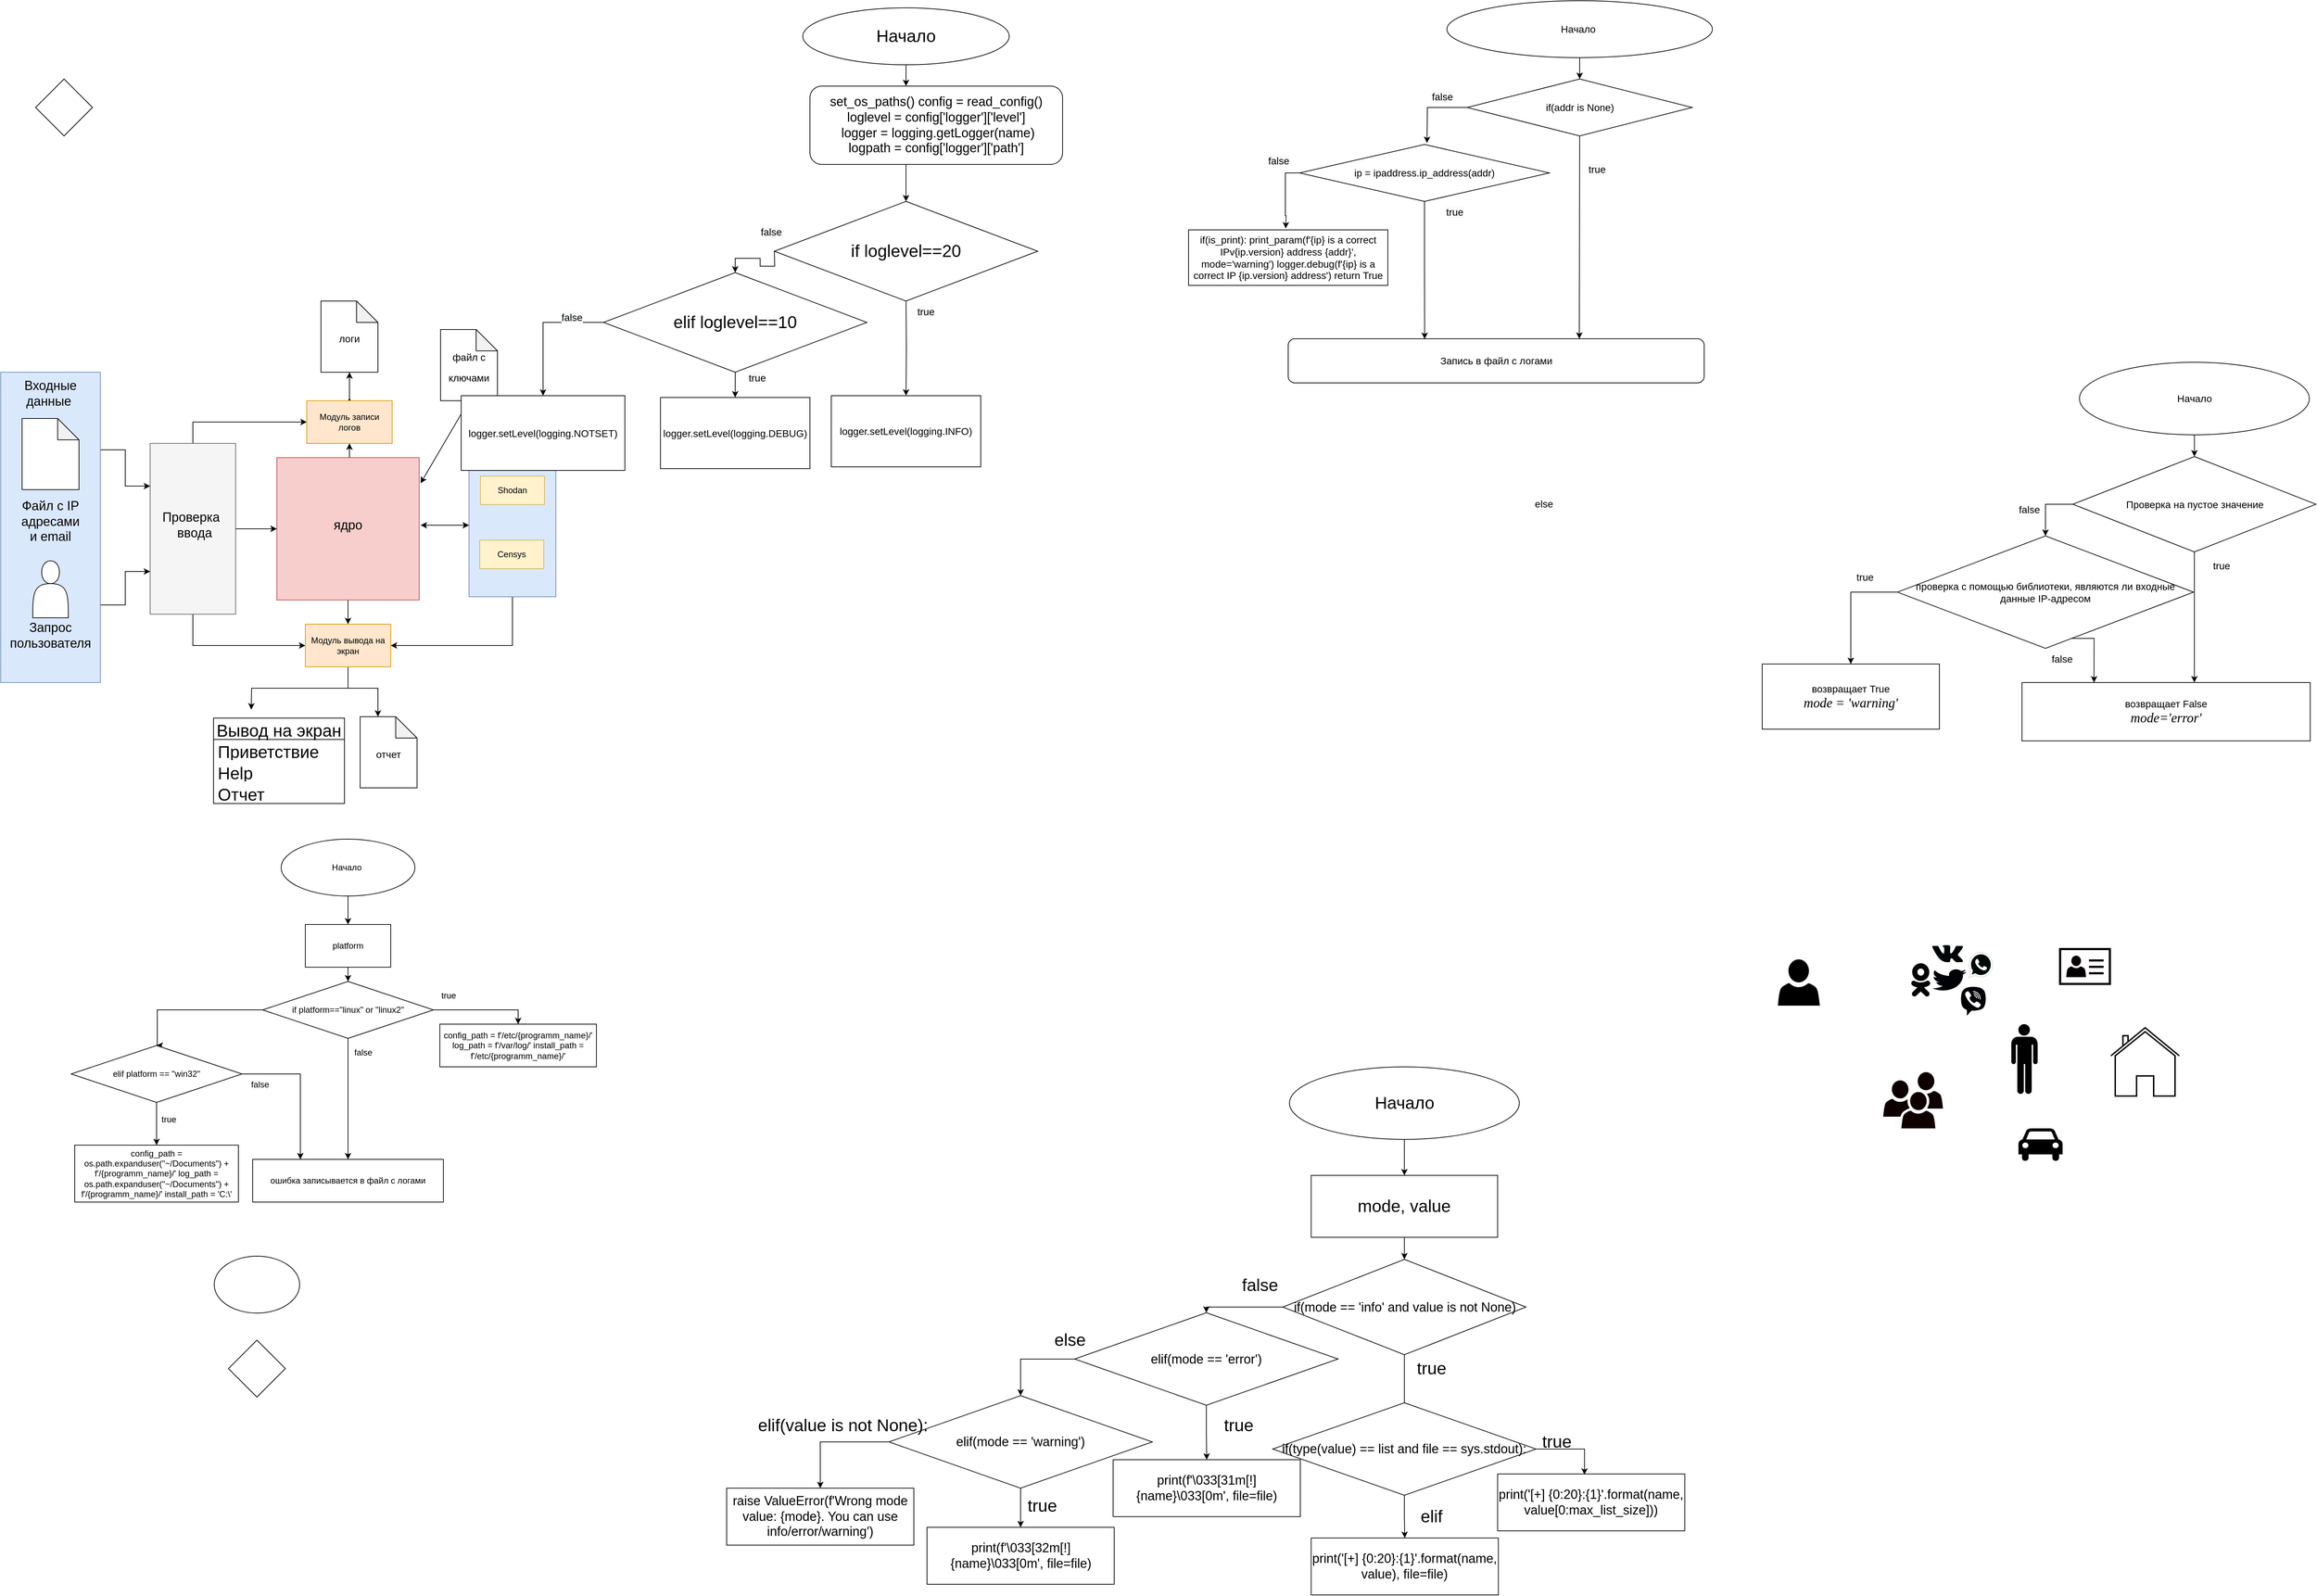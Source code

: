 <mxfile version="20.8.5" type="github">
  <diagram id="up5iI3iQv7PyqTdMi2UR" name="Страница 1">
    <mxGraphModel dx="880" dy="444" grid="0" gridSize="10" guides="1" tooltips="1" connect="1" arrows="1" fold="1" page="1" pageScale="1" pageWidth="827" pageHeight="1169" math="0" shadow="0">
      <root>
        <mxCell id="0" />
        <mxCell id="1" parent="0" />
        <mxCell id="BEpcIF9MMtaA37C94ts3-64" style="edgeStyle=orthogonalEdgeStyle;rounded=0;orthogonalLoop=1;jettySize=auto;html=1;exitX=0.5;exitY=1;exitDx=0;exitDy=0;entryX=1;entryY=0.5;entryDx=0;entryDy=0;" parent="1" source="BEpcIF9MMtaA37C94ts3-62" target="2HNQQZp9qXN_uULMF0lr-79" edge="1">
          <mxGeometry relative="1" as="geometry" />
        </mxCell>
        <mxCell id="BEpcIF9MMtaA37C94ts3-62" value="" style="rounded=0;whiteSpace=wrap;html=1;fillColor=#dae8fc;strokeColor=#6c8ebf;" parent="1" vertex="1">
          <mxGeometry x="679" y="666.5" width="122" height="201" as="geometry" />
        </mxCell>
        <mxCell id="2HNQQZp9qXN_uULMF0lr-115" style="edgeStyle=orthogonalEdgeStyle;rounded=0;orthogonalLoop=1;jettySize=auto;html=1;exitX=1;exitY=0.75;exitDx=0;exitDy=0;entryX=0;entryY=0.75;entryDx=0;entryDy=0;fontSize=24;" parent="1" source="2HNQQZp9qXN_uULMF0lr-110" target="2HNQQZp9qXN_uULMF0lr-51" edge="1">
          <mxGeometry relative="1" as="geometry" />
        </mxCell>
        <mxCell id="2HNQQZp9qXN_uULMF0lr-125" style="edgeStyle=orthogonalEdgeStyle;rounded=0;orthogonalLoop=1;jettySize=auto;html=1;exitX=1;exitY=0.25;exitDx=0;exitDy=0;fontSize=14;entryX=0;entryY=0.25;entryDx=0;entryDy=0;" parent="1" source="2HNQQZp9qXN_uULMF0lr-110" target="2HNQQZp9qXN_uULMF0lr-51" edge="1">
          <mxGeometry relative="1" as="geometry">
            <mxPoint x="221.077" y="966" as="targetPoint" />
          </mxGeometry>
        </mxCell>
        <mxCell id="2HNQQZp9qXN_uULMF0lr-110" value="" style="rounded=0;whiteSpace=wrap;html=1;fontSize=24;fillColor=#dae8fc;strokeColor=#6c8ebf;" parent="1" vertex="1">
          <mxGeometry x="21" y="552" width="140" height="436" as="geometry" />
        </mxCell>
        <mxCell id="2HNQQZp9qXN_uULMF0lr-89" style="edgeStyle=orthogonalEdgeStyle;rounded=0;orthogonalLoop=1;jettySize=auto;html=1;fontSize=24;" parent="1" source="2HNQQZp9qXN_uULMF0lr-35" target="2HNQQZp9qXN_uULMF0lr-79" edge="1">
          <mxGeometry relative="1" as="geometry" />
        </mxCell>
        <mxCell id="BEpcIF9MMtaA37C94ts3-54" style="edgeStyle=orthogonalEdgeStyle;rounded=0;orthogonalLoop=1;jettySize=auto;html=1;exitX=0.5;exitY=0;exitDx=0;exitDy=0;entryX=0.5;entryY=1;entryDx=0;entryDy=0;" parent="1" source="2HNQQZp9qXN_uULMF0lr-35" target="BEpcIF9MMtaA37C94ts3-52" edge="1">
          <mxGeometry relative="1" as="geometry" />
        </mxCell>
        <mxCell id="2HNQQZp9qXN_uULMF0lr-35" value="" style="whiteSpace=wrap;html=1;aspect=fixed;fillColor=#f8cecc;strokeColor=#b85450;" parent="1" vertex="1">
          <mxGeometry x="409" y="672" width="200" height="200" as="geometry" />
        </mxCell>
        <mxCell id="2HNQQZp9qXN_uULMF0lr-36" value="" style="shape=note;whiteSpace=wrap;html=1;backgroundOutline=1;darkOpacity=0.05;" parent="1" vertex="1">
          <mxGeometry x="51" y="617" width="80" height="100" as="geometry" />
        </mxCell>
        <mxCell id="2HNQQZp9qXN_uULMF0lr-39" value="Shodan" style="rounded=0;whiteSpace=wrap;html=1;fillColor=#fff2cc;strokeColor=#d6b656;" parent="1" vertex="1">
          <mxGeometry x="695" y="698" width="90" height="40" as="geometry" />
        </mxCell>
        <mxCell id="2HNQQZp9qXN_uULMF0lr-40" value="Censys" style="rounded=0;whiteSpace=wrap;html=1;fillColor=#fff2cc;strokeColor=#d6b656;" parent="1" vertex="1">
          <mxGeometry x="694" y="788" width="90" height="40" as="geometry" />
        </mxCell>
        <mxCell id="2HNQQZp9qXN_uULMF0lr-46" value="" style="shape=actor;whiteSpace=wrap;html=1;" parent="1" vertex="1">
          <mxGeometry x="66" y="817" width="50" height="80" as="geometry" />
        </mxCell>
        <mxCell id="2HNQQZp9qXN_uULMF0lr-50" value="&lt;font style=&quot;font-size: 18px;&quot;&gt;Входные данные&amp;nbsp;&lt;/font&gt;" style="text;html=1;strokeColor=none;fillColor=none;align=center;verticalAlign=middle;whiteSpace=wrap;rounded=0;" parent="1" vertex="1">
          <mxGeometry x="61" y="567" width="60" height="30" as="geometry" />
        </mxCell>
        <mxCell id="2HNQQZp9qXN_uULMF0lr-91" style="edgeStyle=orthogonalEdgeStyle;rounded=0;orthogonalLoop=1;jettySize=auto;html=1;entryX=0;entryY=0.5;entryDx=0;entryDy=0;fontSize=24;" parent="1" source="2HNQQZp9qXN_uULMF0lr-51" target="2HNQQZp9qXN_uULMF0lr-79" edge="1">
          <mxGeometry relative="1" as="geometry">
            <Array as="points">
              <mxPoint x="291" y="936" />
            </Array>
          </mxGeometry>
        </mxCell>
        <mxCell id="2HNQQZp9qXN_uULMF0lr-116" style="edgeStyle=orthogonalEdgeStyle;rounded=0;orthogonalLoop=1;jettySize=auto;html=1;exitX=1;exitY=0.5;exitDx=0;exitDy=0;entryX=0;entryY=0.5;entryDx=0;entryDy=0;fontSize=24;" parent="1" source="2HNQQZp9qXN_uULMF0lr-51" target="2HNQQZp9qXN_uULMF0lr-35" edge="1">
          <mxGeometry relative="1" as="geometry" />
        </mxCell>
        <mxCell id="BEpcIF9MMtaA37C94ts3-53" style="edgeStyle=orthogonalEdgeStyle;rounded=0;orthogonalLoop=1;jettySize=auto;html=1;entryX=0;entryY=0.5;entryDx=0;entryDy=0;" parent="1" source="2HNQQZp9qXN_uULMF0lr-51" target="BEpcIF9MMtaA37C94ts3-52" edge="1">
          <mxGeometry relative="1" as="geometry">
            <Array as="points">
              <mxPoint x="291" y="622" />
            </Array>
          </mxGeometry>
        </mxCell>
        <mxCell id="2HNQQZp9qXN_uULMF0lr-51" value="" style="rounded=0;whiteSpace=wrap;html=1;fontSize=18;fillColor=#f5f5f5;fontColor=#333333;strokeColor=#666666;" parent="1" vertex="1">
          <mxGeometry x="231" y="652" width="120" height="240" as="geometry" />
        </mxCell>
        <mxCell id="2HNQQZp9qXN_uULMF0lr-52" value="Проверка&amp;nbsp; &amp;nbsp;ввода" style="text;html=1;strokeColor=none;fillColor=none;align=center;verticalAlign=middle;whiteSpace=wrap;rounded=0;fontSize=18;" parent="1" vertex="1">
          <mxGeometry x="261" y="752" width="60" height="30" as="geometry" />
        </mxCell>
        <mxCell id="2HNQQZp9qXN_uULMF0lr-53" value="Запрос пользователя&lt;br&gt;" style="text;html=1;strokeColor=none;fillColor=none;align=center;verticalAlign=middle;whiteSpace=wrap;rounded=0;fontSize=18;" parent="1" vertex="1">
          <mxGeometry x="61" y="907" width="60" height="30" as="geometry" />
        </mxCell>
        <mxCell id="2HNQQZp9qXN_uULMF0lr-54" value="Файл с IP адресами и email" style="text;html=1;strokeColor=none;fillColor=none;align=center;verticalAlign=middle;whiteSpace=wrap;rounded=0;fontSize=18;" parent="1" vertex="1">
          <mxGeometry x="61" y="747" width="60" height="30" as="geometry" />
        </mxCell>
        <mxCell id="2HNQQZp9qXN_uULMF0lr-56" value="ядро" style="text;html=1;strokeColor=none;fillColor=none;align=center;verticalAlign=middle;whiteSpace=wrap;rounded=0;fontSize=18;" parent="1" vertex="1">
          <mxGeometry x="479" y="752" width="60" height="30" as="geometry" />
        </mxCell>
        <mxCell id="2HNQQZp9qXN_uULMF0lr-105" style="edgeStyle=orthogonalEdgeStyle;rounded=0;orthogonalLoop=1;jettySize=auto;html=1;exitX=0.5;exitY=1;exitDx=0;exitDy=0;entryX=0.5;entryY=0;entryDx=0;entryDy=0;fontSize=24;" parent="1" source="2HNQQZp9qXN_uULMF0lr-79" edge="1">
          <mxGeometry relative="1" as="geometry">
            <mxPoint x="373" y="1026.0" as="targetPoint" />
          </mxGeometry>
        </mxCell>
        <mxCell id="DM3x3-8vK9B7Ih-X84AP-9" style="edgeStyle=orthogonalEdgeStyle;rounded=0;orthogonalLoop=1;jettySize=auto;html=1;entryX=0;entryY=0;entryDx=25;entryDy=0;entryPerimeter=0;" parent="1" source="2HNQQZp9qXN_uULMF0lr-79" target="DM3x3-8vK9B7Ih-X84AP-6" edge="1">
          <mxGeometry relative="1" as="geometry">
            <Array as="points">
              <mxPoint x="509" y="996" />
              <mxPoint x="551" y="996" />
              <mxPoint x="551" y="1036" />
            </Array>
          </mxGeometry>
        </mxCell>
        <mxCell id="2HNQQZp9qXN_uULMF0lr-79" value="Модуль вывода на экран" style="rounded=0;whiteSpace=wrap;html=1;fontSize=12;fillColor=#ffe6cc;strokeColor=#d79b00;" parent="1" vertex="1">
          <mxGeometry x="449" y="906" width="120" height="60" as="geometry" />
        </mxCell>
        <mxCell id="2HNQQZp9qXN_uULMF0lr-101" value="Вывод на экран" style="swimlane;fontStyle=0;childLayout=stackLayout;horizontal=1;startSize=30;horizontalStack=0;resizeParent=1;resizeParentMax=0;resizeLast=0;collapsible=1;marginBottom=0;fontSize=24;" parent="1" vertex="1">
          <mxGeometry x="320" y="1038" width="184" height="120" as="geometry" />
        </mxCell>
        <mxCell id="2HNQQZp9qXN_uULMF0lr-102" value="Приветствие" style="text;strokeColor=none;fillColor=none;align=left;verticalAlign=middle;spacingLeft=4;spacingRight=4;overflow=hidden;points=[[0,0.5],[1,0.5]];portConstraint=eastwest;rotatable=0;fontSize=24;" parent="2HNQQZp9qXN_uULMF0lr-101" vertex="1">
          <mxGeometry y="30" width="184" height="30" as="geometry" />
        </mxCell>
        <mxCell id="2HNQQZp9qXN_uULMF0lr-103" value="Help" style="text;strokeColor=none;fillColor=none;align=left;verticalAlign=middle;spacingLeft=4;spacingRight=4;overflow=hidden;points=[[0,0.5],[1,0.5]];portConstraint=eastwest;rotatable=0;fontSize=24;" parent="2HNQQZp9qXN_uULMF0lr-101" vertex="1">
          <mxGeometry y="60" width="184" height="30" as="geometry" />
        </mxCell>
        <mxCell id="2HNQQZp9qXN_uULMF0lr-104" value="Отчет" style="text;strokeColor=none;fillColor=none;align=left;verticalAlign=middle;spacingLeft=4;spacingRight=4;overflow=hidden;points=[[0,0.5],[1,0.5]];portConstraint=eastwest;rotatable=0;fontSize=24;" parent="2HNQQZp9qXN_uULMF0lr-101" vertex="1">
          <mxGeometry y="90" width="184" height="30" as="geometry" />
        </mxCell>
        <mxCell id="2HNQQZp9qXN_uULMF0lr-111" value="&lt;font style=&quot;font-size: 14px;&quot;&gt;файл с ключами&lt;/font&gt;" style="shape=note;whiteSpace=wrap;html=1;backgroundOutline=1;darkOpacity=0.05;fontSize=24;" parent="1" vertex="1">
          <mxGeometry x="639" y="492" width="80" height="100" as="geometry" />
        </mxCell>
        <mxCell id="2HNQQZp9qXN_uULMF0lr-123" value="" style="endArrow=classic;startArrow=classic;html=1;rounded=0;entryX=0.5;entryY=1;entryDx=0;entryDy=0;entryPerimeter=0;" parent="1" target="2HNQQZp9qXN_uULMF0lr-111" edge="1">
          <mxGeometry width="50" height="50" relative="1" as="geometry">
            <mxPoint x="611" y="708" as="sourcePoint" />
            <mxPoint x="901.0" y="722" as="targetPoint" />
            <Array as="points" />
          </mxGeometry>
        </mxCell>
        <mxCell id="DM3x3-8vK9B7Ih-X84AP-6" value="&lt;font style=&quot;font-size: 14px;&quot;&gt;отчет&lt;/font&gt;" style="shape=note;whiteSpace=wrap;html=1;backgroundOutline=1;darkOpacity=0.05;fontSize=24;" parent="1" vertex="1">
          <mxGeometry x="526" y="1036" width="80" height="100" as="geometry" />
        </mxCell>
        <mxCell id="BEpcIF9MMtaA37C94ts3-4" style="edgeStyle=orthogonalEdgeStyle;rounded=0;orthogonalLoop=1;jettySize=auto;html=1;entryX=0.5;entryY=0;entryDx=0;entryDy=0;" parent="1" source="BEpcIF9MMtaA37C94ts3-1" target="BEpcIF9MMtaA37C94ts3-2" edge="1">
          <mxGeometry relative="1" as="geometry" />
        </mxCell>
        <mxCell id="BEpcIF9MMtaA37C94ts3-1" value="Начало&amp;nbsp;" style="ellipse;whiteSpace=wrap;html=1;" parent="1" vertex="1">
          <mxGeometry x="415" y="1208" width="188" height="80" as="geometry" />
        </mxCell>
        <mxCell id="BEpcIF9MMtaA37C94ts3-5" style="edgeStyle=orthogonalEdgeStyle;rounded=0;orthogonalLoop=1;jettySize=auto;html=1;" parent="1" source="BEpcIF9MMtaA37C94ts3-2" target="BEpcIF9MMtaA37C94ts3-3" edge="1">
          <mxGeometry relative="1" as="geometry" />
        </mxCell>
        <mxCell id="BEpcIF9MMtaA37C94ts3-2" value="platform" style="rounded=0;whiteSpace=wrap;html=1;" parent="1" vertex="1">
          <mxGeometry x="449" y="1328" width="120" height="60" as="geometry" />
        </mxCell>
        <mxCell id="BEpcIF9MMtaA37C94ts3-8" style="edgeStyle=orthogonalEdgeStyle;rounded=0;orthogonalLoop=1;jettySize=auto;html=1;entryX=0.5;entryY=0;entryDx=0;entryDy=0;" parent="1" source="BEpcIF9MMtaA37C94ts3-3" edge="1">
          <mxGeometry relative="1" as="geometry">
            <mxPoint x="240.0" y="1498" as="targetPoint" />
            <Array as="points">
              <mxPoint x="241" y="1448" />
            </Array>
          </mxGeometry>
        </mxCell>
        <mxCell id="BEpcIF9MMtaA37C94ts3-13" style="edgeStyle=orthogonalEdgeStyle;rounded=0;orthogonalLoop=1;jettySize=auto;html=1;entryX=0.5;entryY=0;entryDx=0;entryDy=0;" parent="1" source="BEpcIF9MMtaA37C94ts3-3" target="BEpcIF9MMtaA37C94ts3-10" edge="1">
          <mxGeometry relative="1" as="geometry" />
        </mxCell>
        <mxCell id="BEpcIF9MMtaA37C94ts3-33" style="edgeStyle=orthogonalEdgeStyle;rounded=0;orthogonalLoop=1;jettySize=auto;html=1;entryX=0.5;entryY=0;entryDx=0;entryDy=0;" parent="1" source="BEpcIF9MMtaA37C94ts3-3" target="BEpcIF9MMtaA37C94ts3-18" edge="1">
          <mxGeometry relative="1" as="geometry" />
        </mxCell>
        <mxCell id="BEpcIF9MMtaA37C94ts3-3" value="if platform==&quot;linux&quot; or &quot;linux2&quot;" style="rhombus;whiteSpace=wrap;html=1;" parent="1" vertex="1">
          <mxGeometry x="389" y="1408" width="240" height="80" as="geometry" />
        </mxCell>
        <mxCell id="BEpcIF9MMtaA37C94ts3-34" style="edgeStyle=orthogonalEdgeStyle;rounded=0;orthogonalLoop=1;jettySize=auto;html=1;exitX=0.5;exitY=1;exitDx=0;exitDy=0;entryX=0.5;entryY=0;entryDx=0;entryDy=0;" parent="1" source="BEpcIF9MMtaA37C94ts3-7" target="BEpcIF9MMtaA37C94ts3-29" edge="1">
          <mxGeometry relative="1" as="geometry" />
        </mxCell>
        <mxCell id="BEpcIF9MMtaA37C94ts3-36" style="edgeStyle=orthogonalEdgeStyle;rounded=0;orthogonalLoop=1;jettySize=auto;html=1;exitX=1;exitY=0.5;exitDx=0;exitDy=0;entryX=0.25;entryY=0;entryDx=0;entryDy=0;" parent="1" source="BEpcIF9MMtaA37C94ts3-7" target="BEpcIF9MMtaA37C94ts3-18" edge="1">
          <mxGeometry relative="1" as="geometry">
            <mxPoint x="450" y="1608" as="targetPoint" />
          </mxGeometry>
        </mxCell>
        <mxCell id="BEpcIF9MMtaA37C94ts3-7" value="elif platform == &quot;win32&quot;" style="rhombus;whiteSpace=wrap;html=1;" parent="1" vertex="1">
          <mxGeometry x="120" y="1498" width="240" height="80" as="geometry" />
        </mxCell>
        <mxCell id="BEpcIF9MMtaA37C94ts3-10" value="config_path = f&#39;/etc/{programm_name}/&#39; log_path = f&#39;/var/log/&#39; install_path = f&#39;/etc/{programm_name}/&#39;" style="rounded=0;whiteSpace=wrap;html=1;" parent="1" vertex="1">
          <mxGeometry x="638" y="1468" width="220" height="60" as="geometry" />
        </mxCell>
        <mxCell id="BEpcIF9MMtaA37C94ts3-18" value="ошибка записывается в файл с логами" style="rounded=0;whiteSpace=wrap;html=1;" parent="1" vertex="1">
          <mxGeometry x="375" y="1658" width="268" height="60" as="geometry" />
        </mxCell>
        <mxCell id="BEpcIF9MMtaA37C94ts3-29" value="config_path = os.path.expanduser(&quot;~/Documents&quot;) + f&#39;/{programm_name}/&#39; log_path = os.path.expanduser(&quot;~/Documents&quot;) + f&#39;/{programm_name}/&#39; install_path = &#39;C:\\&#39;" style="rounded=0;whiteSpace=wrap;html=1;" parent="1" vertex="1">
          <mxGeometry x="125" y="1638" width="230" height="80" as="geometry" />
        </mxCell>
        <mxCell id="BEpcIF9MMtaA37C94ts3-37" value="false" style="text;html=1;align=center;verticalAlign=middle;resizable=0;points=[];autosize=1;strokeColor=none;fillColor=none;" parent="1" vertex="1">
          <mxGeometry x="505" y="1493" width="50" height="30" as="geometry" />
        </mxCell>
        <mxCell id="BEpcIF9MMtaA37C94ts3-39" value="true" style="text;html=1;align=center;verticalAlign=middle;resizable=0;points=[];autosize=1;strokeColor=none;fillColor=none;" parent="1" vertex="1">
          <mxGeometry x="630" y="1413" width="40" height="30" as="geometry" />
        </mxCell>
        <mxCell id="BEpcIF9MMtaA37C94ts3-40" value="false" style="text;html=1;align=center;verticalAlign=middle;resizable=0;points=[];autosize=1;strokeColor=none;fillColor=none;" parent="1" vertex="1">
          <mxGeometry x="360" y="1538" width="50" height="30" as="geometry" />
        </mxCell>
        <mxCell id="BEpcIF9MMtaA37C94ts3-42" value="&lt;span style=&quot;color: rgb(0, 0, 0); font-family: Helvetica; font-size: 12px; font-style: normal; font-variant-ligatures: normal; font-variant-caps: normal; font-weight: 400; letter-spacing: normal; orphans: 2; text-align: center; text-indent: 0px; text-transform: none; widows: 2; word-spacing: 0px; -webkit-text-stroke-width: 0px; background-color: rgb(248, 249, 250); text-decoration-thickness: initial; text-decoration-style: initial; text-decoration-color: initial; float: none; display: inline !important;&quot;&gt;true&lt;/span&gt;" style="text;whiteSpace=wrap;html=1;" parent="1" vertex="1">
          <mxGeometry x="245" y="1588" width="50" height="40" as="geometry" />
        </mxCell>
        <mxCell id="BEpcIF9MMtaA37C94ts3-51" value="&lt;font style=&quot;font-size: 14px;&quot;&gt;&lt;font style=&quot;vertical-align: inherit;&quot;&gt;&lt;font style=&quot;vertical-align: inherit;&quot;&gt;логи&lt;/font&gt;&lt;/font&gt;&lt;/font&gt;" style="shape=note;whiteSpace=wrap;html=1;backgroundOutline=1;darkOpacity=0.05;fontSize=24;" parent="1" vertex="1">
          <mxGeometry x="471" y="452" width="80" height="100" as="geometry" />
        </mxCell>
        <mxCell id="BEpcIF9MMtaA37C94ts3-57" style="edgeStyle=orthogonalEdgeStyle;rounded=0;orthogonalLoop=1;jettySize=auto;html=1;exitX=0.5;exitY=0;exitDx=0;exitDy=0;" parent="1" source="BEpcIF9MMtaA37C94ts3-52" edge="1">
          <mxGeometry relative="1" as="geometry">
            <mxPoint x="511" y="588.0" as="targetPoint" />
          </mxGeometry>
        </mxCell>
        <mxCell id="BEpcIF9MMtaA37C94ts3-58" style="edgeStyle=orthogonalEdgeStyle;rounded=0;orthogonalLoop=1;jettySize=auto;html=1;exitX=0.5;exitY=0;exitDx=0;exitDy=0;entryX=0.5;entryY=1;entryDx=0;entryDy=0;entryPerimeter=0;" parent="1" source="BEpcIF9MMtaA37C94ts3-52" target="BEpcIF9MMtaA37C94ts3-51" edge="1">
          <mxGeometry relative="1" as="geometry" />
        </mxCell>
        <mxCell id="BEpcIF9MMtaA37C94ts3-52" value="Модуль записи логов" style="rounded=0;whiteSpace=wrap;html=1;fontSize=12;fillColor=#ffe6cc;strokeColor=#d79b00;" parent="1" vertex="1">
          <mxGeometry x="451" y="592" width="120" height="60" as="geometry" />
        </mxCell>
        <mxCell id="BEpcIF9MMtaA37C94ts3-63" value="" style="endArrow=classic;startArrow=classic;html=1;rounded=0;entryX=0;entryY=0.5;entryDx=0;entryDy=0;" parent="1" target="BEpcIF9MMtaA37C94ts3-62" edge="1">
          <mxGeometry width="50" height="50" relative="1" as="geometry">
            <mxPoint x="611" y="767" as="sourcePoint" />
            <mxPoint x="671" y="738" as="targetPoint" />
          </mxGeometry>
        </mxCell>
        <mxCell id="BEpcIF9MMtaA37C94ts3-70" style="edgeStyle=orthogonalEdgeStyle;rounded=0;orthogonalLoop=1;jettySize=auto;html=1;entryX=0.5;entryY=0;entryDx=0;entryDy=0;" parent="1" source="BEpcIF9MMtaA37C94ts3-65" edge="1">
          <mxGeometry relative="1" as="geometry">
            <mxPoint x="1293.0" y="150.0" as="targetPoint" />
          </mxGeometry>
        </mxCell>
        <mxCell id="BEpcIF9MMtaA37C94ts3-65" value="&lt;font style=&quot;font-size: 24px;&quot;&gt;Начало&lt;/font&gt;" style="ellipse;whiteSpace=wrap;html=1;" parent="1" vertex="1">
          <mxGeometry x="1148" y="40" width="290" height="80" as="geometry" />
        </mxCell>
        <mxCell id="BEpcIF9MMtaA37C94ts3-74" style="edgeStyle=orthogonalEdgeStyle;rounded=0;orthogonalLoop=1;jettySize=auto;html=1;exitX=0.5;exitY=1;exitDx=0;exitDy=0;" parent="1" edge="1">
          <mxGeometry relative="1" as="geometry">
            <mxPoint x="1293.0" y="260" as="sourcePoint" />
            <mxPoint x="1293.0" y="312" as="targetPoint" />
          </mxGeometry>
        </mxCell>
        <mxCell id="BEpcIF9MMtaA37C94ts3-66" value="&lt;font style=&quot;font-size: 18px;&quot;&gt;set_os_paths() config = read_config() &lt;br&gt;loglevel = config[&#39;logger&#39;][&#39;level&#39;]&lt;br&gt;&amp;nbsp;logger = logging.getLogger(name) &lt;br&gt;logpath = config[&#39;logger&#39;][&#39;path&#39;]&lt;/font&gt;" style="rounded=1;whiteSpace=wrap;html=1;" parent="1" vertex="1">
          <mxGeometry x="1158" y="150" width="355" height="110" as="geometry" />
        </mxCell>
        <mxCell id="BEpcIF9MMtaA37C94ts3-75" style="edgeStyle=orthogonalEdgeStyle;rounded=0;orthogonalLoop=1;jettySize=auto;html=1;exitX=0;exitY=0.5;exitDx=0;exitDy=0;entryX=0.5;entryY=0;entryDx=0;entryDy=0;" parent="1" target="BEpcIF9MMtaA37C94ts3-68" edge="1">
          <mxGeometry relative="1" as="geometry">
            <mxPoint x="1108" y="382" as="sourcePoint" />
          </mxGeometry>
        </mxCell>
        <mxCell id="BEpcIF9MMtaA37C94ts3-82" style="edgeStyle=orthogonalEdgeStyle;rounded=0;orthogonalLoop=1;jettySize=auto;html=1;entryX=0.5;entryY=0;entryDx=0;entryDy=0;" parent="1" target="BEpcIF9MMtaA37C94ts3-81" edge="1">
          <mxGeometry relative="1" as="geometry">
            <mxPoint x="1293.0" y="452" as="sourcePoint" />
          </mxGeometry>
        </mxCell>
        <mxCell id="BEpcIF9MMtaA37C94ts3-67" value="&lt;font style=&quot;font-size: 24px;&quot;&gt;if loglevel==20&lt;/font&gt;" style="rhombus;whiteSpace=wrap;html=1;" parent="1" vertex="1">
          <mxGeometry x="1108" y="312" width="370" height="140" as="geometry" />
        </mxCell>
        <mxCell id="BEpcIF9MMtaA37C94ts3-77" style="edgeStyle=orthogonalEdgeStyle;rounded=0;orthogonalLoop=1;jettySize=auto;html=1;exitX=0;exitY=0.5;exitDx=0;exitDy=0;" parent="1" source="BEpcIF9MMtaA37C94ts3-68" target="BEpcIF9MMtaA37C94ts3-78" edge="1">
          <mxGeometry relative="1" as="geometry">
            <mxPoint x="814" y="512" as="targetPoint" />
          </mxGeometry>
        </mxCell>
        <mxCell id="BEpcIF9MMtaA37C94ts3-80" style="edgeStyle=orthogonalEdgeStyle;rounded=0;orthogonalLoop=1;jettySize=auto;html=1;exitX=0.5;exitY=1;exitDx=0;exitDy=0;entryX=0.5;entryY=0;entryDx=0;entryDy=0;" parent="1" source="BEpcIF9MMtaA37C94ts3-68" target="BEpcIF9MMtaA37C94ts3-79" edge="1">
          <mxGeometry relative="1" as="geometry" />
        </mxCell>
        <mxCell id="BEpcIF9MMtaA37C94ts3-68" value="&lt;font style=&quot;font-size: 24px;&quot;&gt;elif loglevel==10&lt;/font&gt;" style="rhombus;whiteSpace=wrap;html=1;" parent="1" vertex="1">
          <mxGeometry x="868" y="412" width="370" height="140" as="geometry" />
        </mxCell>
        <mxCell id="BEpcIF9MMtaA37C94ts3-78" value="&lt;font style=&quot;font-size: 14px;&quot;&gt;logger.setLevel(logging.NOTSET)&lt;/font&gt;" style="rounded=0;whiteSpace=wrap;html=1;" parent="1" vertex="1">
          <mxGeometry x="668" y="585" width="230" height="105" as="geometry" />
        </mxCell>
        <mxCell id="BEpcIF9MMtaA37C94ts3-79" value="&lt;font style=&quot;font-size: 14px;&quot;&gt;logger.setLevel(logging.DEBUG)&lt;/font&gt;" style="rounded=0;whiteSpace=wrap;html=1;" parent="1" vertex="1">
          <mxGeometry x="948" y="587.5" width="210" height="100" as="geometry" />
        </mxCell>
        <mxCell id="BEpcIF9MMtaA37C94ts3-81" value="&lt;font style=&quot;font-size: 14px;&quot;&gt;logger.setLevel(logging.INFO)&lt;/font&gt;" style="rounded=0;whiteSpace=wrap;html=1;" parent="1" vertex="1">
          <mxGeometry x="1188" y="585" width="210" height="100" as="geometry" />
        </mxCell>
        <mxCell id="BEpcIF9MMtaA37C94ts3-85" style="edgeStyle=orthogonalEdgeStyle;rounded=0;orthogonalLoop=1;jettySize=auto;html=1;entryX=0.5;entryY=0;entryDx=0;entryDy=0;fontSize=14;" parent="1" source="BEpcIF9MMtaA37C94ts3-83" target="BEpcIF9MMtaA37C94ts3-84" edge="1">
          <mxGeometry relative="1" as="geometry" />
        </mxCell>
        <mxCell id="BEpcIF9MMtaA37C94ts3-83" value="Начало&amp;nbsp;" style="ellipse;whiteSpace=wrap;html=1;fontSize=14;" parent="1" vertex="1">
          <mxGeometry x="2053" y="30" width="373" height="80" as="geometry" />
        </mxCell>
        <mxCell id="BEpcIF9MMtaA37C94ts3-88" style="edgeStyle=orthogonalEdgeStyle;rounded=0;orthogonalLoop=1;jettySize=auto;html=1;exitX=0;exitY=0.5;exitDx=0;exitDy=0;entryX=0.5;entryY=0;entryDx=0;entryDy=0;fontSize=14;" parent="1" source="BEpcIF9MMtaA37C94ts3-84" edge="1">
          <mxGeometry relative="1" as="geometry">
            <mxPoint x="2025" y="230" as="targetPoint" />
          </mxGeometry>
        </mxCell>
        <mxCell id="BEpcIF9MMtaA37C94ts3-90" style="edgeStyle=orthogonalEdgeStyle;rounded=0;orthogonalLoop=1;jettySize=auto;html=1;fontSize=14;" parent="1" source="BEpcIF9MMtaA37C94ts3-84" target="BEpcIF9MMtaA37C94ts3-89" edge="1">
          <mxGeometry relative="1" as="geometry">
            <Array as="points">
              <mxPoint x="2239" y="250" />
              <mxPoint x="2239" y="250" />
            </Array>
          </mxGeometry>
        </mxCell>
        <mxCell id="BEpcIF9MMtaA37C94ts3-84" value="if(addr is None)" style="rhombus;whiteSpace=wrap;html=1;fontSize=14;" parent="1" vertex="1">
          <mxGeometry x="2081.5" y="140" width="316" height="80" as="geometry" />
        </mxCell>
        <mxCell id="BEpcIF9MMtaA37C94ts3-89" value="Запись в файл с логами" style="rounded=1;whiteSpace=wrap;html=1;fontSize=14;" parent="1" vertex="1">
          <mxGeometry x="1830" y="505" width="584.5" height="62" as="geometry" />
        </mxCell>
        <mxCell id="BEpcIF9MMtaA37C94ts3-96" style="edgeStyle=orthogonalEdgeStyle;rounded=0;orthogonalLoop=1;jettySize=auto;html=1;exitX=0;exitY=0.5;exitDx=0;exitDy=0;fontSize=14;" parent="1" source="BEpcIF9MMtaA37C94ts3-93" edge="1">
          <mxGeometry relative="1" as="geometry">
            <mxPoint x="1826.5" y="350" as="targetPoint" />
          </mxGeometry>
        </mxCell>
        <mxCell id="BEpcIF9MMtaA37C94ts3-102" style="edgeStyle=orthogonalEdgeStyle;rounded=0;orthogonalLoop=1;jettySize=auto;html=1;exitX=0.5;exitY=1;exitDx=0;exitDy=0;entryX=0.328;entryY=0.005;entryDx=0;entryDy=0;entryPerimeter=0;fontSize=14;" parent="1" source="BEpcIF9MMtaA37C94ts3-93" target="BEpcIF9MMtaA37C94ts3-89" edge="1">
          <mxGeometry relative="1" as="geometry" />
        </mxCell>
        <mxCell id="BEpcIF9MMtaA37C94ts3-93" value="ip = ipaddress.ip_address(addr)" style="rhombus;whiteSpace=wrap;html=1;fontSize=14;" parent="1" vertex="1">
          <mxGeometry x="1846" y="232" width="351" height="80" as="geometry" />
        </mxCell>
        <mxCell id="BEpcIF9MMtaA37C94ts3-94" value="" style="rhombus;whiteSpace=wrap;html=1;fontSize=14;" parent="1" vertex="1">
          <mxGeometry x="70" y="140" width="80" height="80" as="geometry" />
        </mxCell>
        <mxCell id="BEpcIF9MMtaA37C94ts3-97" value="if(is_print): print_param(f&#39;{ip} is a correct IPv{ip.version} address {addr}&#39;, mode=&#39;warning&#39;) logger.debug(f&#39;{ip} is a correct IP {ip.version} address&#39;) return True" style="rounded=0;whiteSpace=wrap;html=1;fontSize=14;" parent="1" vertex="1">
          <mxGeometry x="1690" y="352" width="280" height="78" as="geometry" />
        </mxCell>
        <mxCell id="BEpcIF9MMtaA37C94ts3-103" value="Начало" style="ellipse;whiteSpace=wrap;html=1;fontSize=14;" parent="1" vertex="1">
          <mxGeometry x="2941.75" y="538" width="323" height="102" as="geometry" />
        </mxCell>
        <mxCell id="BEpcIF9MMtaA37C94ts3-111" style="edgeStyle=orthogonalEdgeStyle;rounded=0;orthogonalLoop=1;jettySize=auto;html=1;exitX=0;exitY=0.5;exitDx=0;exitDy=0;entryX=0.5;entryY=0;entryDx=0;entryDy=0;fontSize=14;" parent="1" source="BEpcIF9MMtaA37C94ts3-104" target="BEpcIF9MMtaA37C94ts3-106" edge="1">
          <mxGeometry relative="1" as="geometry">
            <mxPoint x="2862.5" y="721.5" as="sourcePoint" />
            <Array as="points">
              <mxPoint x="2894" y="737" />
            </Array>
          </mxGeometry>
        </mxCell>
        <mxCell id="BEpcIF9MMtaA37C94ts3-117" style="edgeStyle=orthogonalEdgeStyle;rounded=0;orthogonalLoop=1;jettySize=auto;html=1;fontSize=14;entryX=0.598;entryY=-0.002;entryDx=0;entryDy=0;entryPerimeter=0;" parent="1" source="BEpcIF9MMtaA37C94ts3-104" target="BEpcIF9MMtaA37C94ts3-118" edge="1">
          <mxGeometry relative="1" as="geometry">
            <Array as="points">
              <mxPoint x="3103" y="956" />
            </Array>
            <mxPoint x="3103" y="950" as="targetPoint" />
          </mxGeometry>
        </mxCell>
        <mxCell id="BEpcIF9MMtaA37C94ts3-104" value="Проверка на пустое значение" style="rhombus;whiteSpace=wrap;html=1;fontSize=14;" parent="1" vertex="1">
          <mxGeometry x="2932.5" y="670.5" width="341.5" height="134" as="geometry" />
        </mxCell>
        <mxCell id="BEpcIF9MMtaA37C94ts3-121" style="edgeStyle=orthogonalEdgeStyle;rounded=0;orthogonalLoop=1;jettySize=auto;html=1;exitX=0;exitY=0.5;exitDx=0;exitDy=0;entryX=0.5;entryY=0;entryDx=0;entryDy=0;fontSize=14;" parent="1" source="BEpcIF9MMtaA37C94ts3-106" target="BEpcIF9MMtaA37C94ts3-120" edge="1">
          <mxGeometry relative="1" as="geometry" />
        </mxCell>
        <mxCell id="JPzr-FOLXBv0HFiubPpp-5" style="edgeStyle=orthogonalEdgeStyle;rounded=0;orthogonalLoop=1;jettySize=auto;html=1;exitX=0.5;exitY=1;exitDx=0;exitDy=0;entryX=0.25;entryY=0;entryDx=0;entryDy=0;" parent="1" source="BEpcIF9MMtaA37C94ts3-106" target="BEpcIF9MMtaA37C94ts3-118" edge="1">
          <mxGeometry relative="1" as="geometry">
            <Array as="points">
              <mxPoint x="2962" y="926" />
            </Array>
          </mxGeometry>
        </mxCell>
        <mxCell id="BEpcIF9MMtaA37C94ts3-106" value="проверка с помощью библиотеки, являются ли входные данные IP-адресом" style="rhombus;whiteSpace=wrap;html=1;fontSize=14;" parent="1" vertex="1">
          <mxGeometry x="2686" y="782" width="416" height="158" as="geometry" />
        </mxCell>
        <mxCell id="BEpcIF9MMtaA37C94ts3-115" style="edgeStyle=orthogonalEdgeStyle;rounded=0;orthogonalLoop=1;jettySize=auto;html=1;exitX=0.5;exitY=1;exitDx=0;exitDy=0;entryX=0.5;entryY=0;entryDx=0;entryDy=0;fontSize=14;" parent="1" target="BEpcIF9MMtaA37C94ts3-104" edge="1">
          <mxGeometry relative="1" as="geometry">
            <mxPoint x="3103.25" y="639.5" as="sourcePoint" />
          </mxGeometry>
        </mxCell>
        <mxCell id="BEpcIF9MMtaA37C94ts3-118" value="возвращает False&lt;br&gt;&lt;i&gt;&lt;span style=&quot;font-size:14.0pt;font-family:&amp;quot;Times New Roman&amp;quot;,&amp;quot;serif&amp;quot;;mso-fareast-font-family:&lt;br/&gt;&amp;quot;Times New Roman&amp;quot;;mso-ansi-language:RU;mso-fareast-language:RU;mso-bidi-language:&lt;br/&gt;AR-SA&quot;&gt;mode=&#39;error&#39;&lt;/span&gt;&lt;/i&gt;" style="whiteSpace=wrap;html=1;fontSize=14;" parent="1" vertex="1">
          <mxGeometry x="2861" y="988" width="405" height="82" as="geometry" />
        </mxCell>
        <mxCell id="BEpcIF9MMtaA37C94ts3-120" value="&lt;font style=&quot;vertical-align: inherit;&quot;&gt;&lt;font style=&quot;vertical-align: inherit;&quot;&gt;возвращает True&lt;br&gt;&lt;i&gt;&lt;span style=&quot;font-size:14.0pt;font-family:&amp;quot;Times New Roman&amp;quot;,&amp;quot;serif&amp;quot;;mso-fareast-font-family:&lt;br/&gt;&amp;quot;Times New Roman&amp;quot;;mso-ansi-language:RU;mso-fareast-language:RU;mso-bidi-language:&lt;br/&gt;AR-SA&quot;&gt;mode = &#39;warning&#39;&lt;/span&gt;&lt;/i&gt;&lt;span style=&quot;font-size:14.0pt;font-family:&lt;br/&gt;&amp;quot;Times New Roman&amp;quot;,&amp;quot;serif&amp;quot;;mso-fareast-font-family:&amp;quot;Times New Roman&amp;quot;;mso-ansi-language:&lt;br/&gt;RU;mso-fareast-language:RU;mso-bidi-language:AR-SA&quot;&gt;&lt;/span&gt;&lt;br&gt;&lt;/font&gt;&lt;/font&gt;" style="rounded=0;whiteSpace=wrap;html=1;fontSize=14;" parent="1" vertex="1">
          <mxGeometry x="2496" y="962" width="249" height="91.5" as="geometry" />
        </mxCell>
        <mxCell id="BEpcIF9MMtaA37C94ts3-122" value="else" style="text;html=1;align=center;verticalAlign=middle;resizable=0;points=[];autosize=1;strokeColor=none;fillColor=none;fontSize=14;" parent="1" vertex="1">
          <mxGeometry x="2164" y="722" width="50" height="30" as="geometry" />
        </mxCell>
        <mxCell id="BEpcIF9MMtaA37C94ts3-123" value="true" style="text;html=1;align=center;verticalAlign=middle;resizable=0;points=[];autosize=1;strokeColor=none;fillColor=none;fontSize=14;" parent="1" vertex="1">
          <mxGeometry x="3116" y="808.5" width="50" height="30" as="geometry" />
        </mxCell>
        <mxCell id="BEpcIF9MMtaA37C94ts3-124" value="false" style="text;html=1;align=center;verticalAlign=middle;resizable=0;points=[];autosize=1;strokeColor=none;fillColor=none;fontSize=14;" parent="1" vertex="1">
          <mxGeometry x="2846" y="730" width="50" height="30" as="geometry" />
        </mxCell>
        <mxCell id="BEpcIF9MMtaA37C94ts3-125" value="true" style="text;html=1;align=center;verticalAlign=middle;resizable=0;points=[];autosize=1;strokeColor=none;fillColor=none;fontSize=14;" parent="1" vertex="1">
          <mxGeometry x="2615" y="825" width="50" height="30" as="geometry" />
        </mxCell>
        <mxCell id="BEpcIF9MMtaA37C94ts3-126" value="&lt;span style=&quot;color: rgb(0, 0, 0); font-family: Helvetica; font-size: 14px; font-style: normal; font-variant-ligatures: normal; font-variant-caps: normal; font-weight: 400; letter-spacing: normal; orphans: 2; text-align: center; text-indent: 0px; text-transform: none; widows: 2; word-spacing: 0px; -webkit-text-stroke-width: 0px; background-color: rgb(248, 249, 250); text-decoration-thickness: initial; text-decoration-style: initial; text-decoration-color: initial; float: none; display: inline !important;&quot;&gt;true&lt;/span&gt;" style="text;whiteSpace=wrap;html=1;fontSize=14;" parent="1" vertex="1">
          <mxGeometry x="2250" y="252" width="60" height="40" as="geometry" />
        </mxCell>
        <mxCell id="BEpcIF9MMtaA37C94ts3-127" value="&lt;span style=&quot;color: rgb(0, 0, 0); font-family: Helvetica; font-size: 14px; font-style: normal; font-variant-ligatures: normal; font-variant-caps: normal; font-weight: 400; letter-spacing: normal; orphans: 2; text-align: center; text-indent: 0px; text-transform: none; widows: 2; word-spacing: 0px; -webkit-text-stroke-width: 0px; background-color: rgb(248, 249, 250); text-decoration-thickness: initial; text-decoration-style: initial; text-decoration-color: initial; float: none; display: inline !important;&quot;&gt;true&lt;/span&gt;" style="text;whiteSpace=wrap;html=1;fontSize=14;" parent="1" vertex="1">
          <mxGeometry x="2050" y="312" width="60" height="40" as="geometry" />
        </mxCell>
        <mxCell id="BEpcIF9MMtaA37C94ts3-128" value="&lt;span style=&quot;color: rgb(0, 0, 0); font-family: Helvetica; font-size: 14px; font-style: normal; font-variant-ligatures: normal; font-variant-caps: normal; font-weight: 400; letter-spacing: normal; orphans: 2; text-align: center; text-indent: 0px; text-transform: none; widows: 2; word-spacing: 0px; -webkit-text-stroke-width: 0px; background-color: rgb(248, 249, 250); text-decoration-thickness: initial; text-decoration-style: initial; text-decoration-color: initial; float: none; display: inline !important;&quot;&gt;false&lt;/span&gt;" style="text;whiteSpace=wrap;html=1;fontSize=14;" parent="1" vertex="1">
          <mxGeometry x="2030" y="150" width="60" height="40" as="geometry" />
        </mxCell>
        <mxCell id="BEpcIF9MMtaA37C94ts3-129" value="&lt;span style=&quot;color: rgb(0, 0, 0); font-family: Helvetica; font-size: 14px; font-style: normal; font-variant-ligatures: normal; font-variant-caps: normal; font-weight: 400; letter-spacing: normal; orphans: 2; text-align: center; text-indent: 0px; text-transform: none; widows: 2; word-spacing: 0px; -webkit-text-stroke-width: 0px; background-color: rgb(248, 249, 250); text-decoration-thickness: initial; text-decoration-style: initial; text-decoration-color: initial; float: none; display: inline !important;&quot;&gt;false&lt;/span&gt;" style="text;whiteSpace=wrap;html=1;fontSize=14;" parent="1" vertex="1">
          <mxGeometry x="1800" y="240" width="60" height="40" as="geometry" />
        </mxCell>
        <mxCell id="BEpcIF9MMtaA37C94ts3-131" value="&lt;span style=&quot;color: rgb(0, 0, 0); font-family: Helvetica; font-size: 14px; font-style: normal; font-variant-ligatures: normal; font-variant-caps: normal; font-weight: 400; letter-spacing: normal; orphans: 2; text-align: center; text-indent: 0px; text-transform: none; widows: 2; word-spacing: 0px; -webkit-text-stroke-width: 0px; background-color: rgb(248, 249, 250); text-decoration-thickness: initial; text-decoration-style: initial; text-decoration-color: initial; float: none; display: inline !important;&quot;&gt;false&lt;/span&gt;" style="text;whiteSpace=wrap;html=1;fontSize=14;" parent="1" vertex="1">
          <mxGeometry x="1087" y="340" width="60" height="40" as="geometry" />
        </mxCell>
        <mxCell id="BEpcIF9MMtaA37C94ts3-132" value="&lt;span style=&quot;color: rgb(0, 0, 0); font-family: Helvetica; font-size: 14px; font-style: normal; font-variant-ligatures: normal; font-variant-caps: normal; font-weight: 400; letter-spacing: normal; orphans: 2; text-align: center; text-indent: 0px; text-transform: none; widows: 2; word-spacing: 0px; -webkit-text-stroke-width: 0px; background-color: rgb(248, 249, 250); text-decoration-thickness: initial; text-decoration-style: initial; text-decoration-color: initial; float: none; display: inline !important;&quot;&gt;false&lt;/span&gt;" style="text;whiteSpace=wrap;html=1;fontSize=14;" parent="1" vertex="1">
          <mxGeometry x="807" y="460" width="60" height="40" as="geometry" />
        </mxCell>
        <mxCell id="BEpcIF9MMtaA37C94ts3-133" value="&lt;span style=&quot;color: rgb(0, 0, 0); font-family: Helvetica; font-size: 14px; font-style: normal; font-variant-ligatures: normal; font-variant-caps: normal; font-weight: 400; letter-spacing: normal; orphans: 2; text-align: center; text-indent: 0px; text-transform: none; widows: 2; word-spacing: 0px; -webkit-text-stroke-width: 0px; background-color: rgb(248, 249, 250); text-decoration-thickness: initial; text-decoration-style: initial; text-decoration-color: initial; float: none; display: inline !important;&quot;&gt;true&lt;/span&gt;" style="text;whiteSpace=wrap;html=1;fontSize=14;" parent="1" vertex="1">
          <mxGeometry x="1070" y="545" width="60" height="40" as="geometry" />
        </mxCell>
        <mxCell id="BEpcIF9MMtaA37C94ts3-134" value="&lt;span style=&quot;color: rgb(0, 0, 0); font-family: Helvetica; font-size: 14px; font-style: normal; font-variant-ligatures: normal; font-variant-caps: normal; font-weight: 400; letter-spacing: normal; orphans: 2; text-align: center; text-indent: 0px; text-transform: none; widows: 2; word-spacing: 0px; -webkit-text-stroke-width: 0px; background-color: rgb(248, 249, 250); text-decoration-thickness: initial; text-decoration-style: initial; text-decoration-color: initial; float: none; display: inline !important;&quot;&gt;true&lt;/span&gt;" style="text;whiteSpace=wrap;html=1;fontSize=14;" parent="1" vertex="1">
          <mxGeometry x="1307" y="452" width="60" height="40" as="geometry" />
        </mxCell>
        <mxCell id="BEpcIF9MMtaA37C94ts3-135" style="edgeStyle=orthogonalEdgeStyle;rounded=0;orthogonalLoop=1;jettySize=auto;html=1;exitX=0.5;exitY=1;exitDx=0;exitDy=0;entryX=0.5;entryY=0;entryDx=0;entryDy=0;fontSize=14;" parent="1" source="BEpcIF9MMtaA37C94ts3-136" target="BEpcIF9MMtaA37C94ts3-144" edge="1">
          <mxGeometry relative="1" as="geometry" />
        </mxCell>
        <mxCell id="BEpcIF9MMtaA37C94ts3-136" value="&lt;font style=&quot;font-size: 24px;&quot;&gt;Начало&lt;/font&gt;" style="ellipse;whiteSpace=wrap;html=1;fontSize=14;" parent="1" vertex="1">
          <mxGeometry x="1831.74" y="1528" width="323" height="102" as="geometry" />
        </mxCell>
        <mxCell id="BEpcIF9MMtaA37C94ts3-137" style="edgeStyle=orthogonalEdgeStyle;rounded=0;orthogonalLoop=1;jettySize=auto;html=1;exitX=0;exitY=0.5;exitDx=0;exitDy=0;entryX=0.5;entryY=0;entryDx=0;entryDy=0;fontSize=14;" parent="1" target="BEpcIF9MMtaA37C94ts3-142" edge="1">
          <mxGeometry relative="1" as="geometry">
            <mxPoint x="1851.5" y="1865.5" as="sourcePoint" />
            <Array as="points">
              <mxPoint x="1715" y="1865.5" />
            </Array>
          </mxGeometry>
        </mxCell>
        <mxCell id="BEpcIF9MMtaA37C94ts3-138" style="edgeStyle=orthogonalEdgeStyle;rounded=0;orthogonalLoop=1;jettySize=auto;html=1;fontSize=14;" parent="1" source="BEpcIF9MMtaA37C94ts3-139" edge="1">
          <mxGeometry relative="1" as="geometry">
            <Array as="points">
              <mxPoint x="1993" y="2011.5" />
              <mxPoint x="1993" y="2011.5" />
            </Array>
            <mxPoint x="1993" y="2030" as="targetPoint" />
          </mxGeometry>
        </mxCell>
        <mxCell id="BEpcIF9MMtaA37C94ts3-139" value="&lt;font style=&quot;font-size: 18px;&quot;&gt;if(mode == &#39;info&#39; and value is not None)&lt;/font&gt;" style="rhombus;whiteSpace=wrap;html=1;fontSize=14;" parent="1" vertex="1">
          <mxGeometry x="1822.5" y="1798.5" width="341.5" height="134" as="geometry" />
        </mxCell>
        <mxCell id="BEpcIF9MMtaA37C94ts3-140" value="" style="edgeStyle=orthogonalEdgeStyle;rounded=0;orthogonalLoop=1;jettySize=auto;html=1;fontSize=14;" parent="1" source="BEpcIF9MMtaA37C94ts3-142" target="BEpcIF9MMtaA37C94ts3-146" edge="1">
          <mxGeometry relative="1" as="geometry" />
        </mxCell>
        <mxCell id="BEpcIF9MMtaA37C94ts3-153" style="edgeStyle=orthogonalEdgeStyle;rounded=0;orthogonalLoop=1;jettySize=auto;html=1;entryX=0.5;entryY=0;entryDx=0;entryDy=0;fontSize=14;" parent="1" target="BEpcIF9MMtaA37C94ts3-152" edge="1">
          <mxGeometry relative="1" as="geometry">
            <mxPoint x="1586.203" y="1938.571" as="sourcePoint" />
            <Array as="points">
              <mxPoint x="1454" y="1939" />
            </Array>
          </mxGeometry>
        </mxCell>
        <mxCell id="BEpcIF9MMtaA37C94ts3-142" value="&lt;font style=&quot;font-size: 18px;&quot;&gt;elif(mode == &#39;error&#39;)&lt;/font&gt;" style="rhombus;whiteSpace=wrap;html=1;fontSize=14;" parent="1" vertex="1">
          <mxGeometry x="1530" y="1873.5" width="370" height="130" as="geometry" />
        </mxCell>
        <mxCell id="BEpcIF9MMtaA37C94ts3-143" style="edgeStyle=orthogonalEdgeStyle;rounded=0;orthogonalLoop=1;jettySize=auto;html=1;exitX=0.5;exitY=1;exitDx=0;exitDy=0;entryX=0.5;entryY=0;entryDx=0;entryDy=0;fontSize=14;" parent="1" source="BEpcIF9MMtaA37C94ts3-144" target="BEpcIF9MMtaA37C94ts3-139" edge="1">
          <mxGeometry relative="1" as="geometry" />
        </mxCell>
        <mxCell id="BEpcIF9MMtaA37C94ts3-144" value="&lt;font style=&quot;font-size: 24px;&quot;&gt;mode, value&lt;/font&gt;" style="rounded=0;whiteSpace=wrap;html=1;fontSize=14;" parent="1" vertex="1">
          <mxGeometry x="1862.25" y="1680.5" width="262" height="87" as="geometry" />
        </mxCell>
        <mxCell id="BEpcIF9MMtaA37C94ts3-146" value="&lt;font style=&quot;font-size: 18px;&quot;&gt;print(f&#39;\033[31m[!] {name}\033[0m&#39;, file=file)&lt;/font&gt;" style="whiteSpace=wrap;html=1;fontSize=14;" parent="1" vertex="1">
          <mxGeometry x="1584" y="2080" width="263" height="80" as="geometry" />
        </mxCell>
        <mxCell id="BEpcIF9MMtaA37C94ts3-148" value="&lt;font style=&quot;font-size: 24px;&quot;&gt;else&lt;/font&gt;" style="text;html=1;align=center;verticalAlign=middle;resizable=0;points=[];autosize=1;strokeColor=none;fillColor=none;fontSize=14;" parent="1" vertex="1">
          <mxGeometry x="1487.5" y="1891.5" width="70" height="40" as="geometry" />
        </mxCell>
        <mxCell id="BEpcIF9MMtaA37C94ts3-149" value="&lt;font style=&quot;font-size: 24px;&quot;&gt;true&lt;/font&gt;" style="text;html=1;align=center;verticalAlign=middle;resizable=0;points=[];autosize=1;strokeColor=none;fillColor=none;fontSize=14;" parent="1" vertex="1">
          <mxGeometry x="2001" y="1931.5" width="60" height="40" as="geometry" />
        </mxCell>
        <mxCell id="BEpcIF9MMtaA37C94ts3-150" value="&lt;font style=&quot;font-size: 24px;&quot;&gt;false&lt;/font&gt;" style="text;html=1;align=center;verticalAlign=middle;resizable=0;points=[];autosize=1;strokeColor=none;fillColor=none;fontSize=14;" parent="1" vertex="1">
          <mxGeometry x="1755" y="1814.5" width="70" height="40" as="geometry" />
        </mxCell>
        <mxCell id="BEpcIF9MMtaA37C94ts3-151" value="&lt;font style=&quot;font-size: 24px;&quot;&gt;true&lt;/font&gt;" style="text;html=1;align=center;verticalAlign=middle;resizable=0;points=[];autosize=1;strokeColor=none;fillColor=none;fontSize=14;" parent="1" vertex="1">
          <mxGeometry x="1730" y="2011.5" width="60" height="40" as="geometry" />
        </mxCell>
        <mxCell id="BEpcIF9MMtaA37C94ts3-163" style="edgeStyle=orthogonalEdgeStyle;rounded=0;orthogonalLoop=1;jettySize=auto;html=1;exitX=0;exitY=0.5;exitDx=0;exitDy=0;fontSize=14;" parent="1" source="BEpcIF9MMtaA37C94ts3-152" target="BEpcIF9MMtaA37C94ts3-161" edge="1">
          <mxGeometry relative="1" as="geometry">
            <mxPoint x="1304" y="2055" as="sourcePoint" />
          </mxGeometry>
        </mxCell>
        <mxCell id="BEpcIF9MMtaA37C94ts3-164" style="edgeStyle=orthogonalEdgeStyle;rounded=0;orthogonalLoop=1;jettySize=auto;html=1;exitX=0.5;exitY=1;exitDx=0;exitDy=0;fontSize=14;" parent="1" source="BEpcIF9MMtaA37C94ts3-152" target="BEpcIF9MMtaA37C94ts3-162" edge="1">
          <mxGeometry relative="1" as="geometry" />
        </mxCell>
        <mxCell id="BEpcIF9MMtaA37C94ts3-152" value="&lt;font style=&quot;font-size: 18px;&quot;&gt;elif(mode == &#39;warning&#39;)&lt;/font&gt;" style="rhombus;whiteSpace=wrap;html=1;fontSize=14;" parent="1" vertex="1">
          <mxGeometry x="1269" y="1990" width="370" height="130" as="geometry" />
        </mxCell>
        <mxCell id="BEpcIF9MMtaA37C94ts3-157" style="edgeStyle=orthogonalEdgeStyle;rounded=0;orthogonalLoop=1;jettySize=auto;html=1;exitX=1;exitY=0.5;exitDx=0;exitDy=0;entryX=0.464;entryY=0.013;entryDx=0;entryDy=0;entryPerimeter=0;fontSize=14;" parent="1" source="BEpcIF9MMtaA37C94ts3-154" target="BEpcIF9MMtaA37C94ts3-156" edge="1">
          <mxGeometry relative="1" as="geometry" />
        </mxCell>
        <mxCell id="BEpcIF9MMtaA37C94ts3-160" style="edgeStyle=orthogonalEdgeStyle;rounded=0;orthogonalLoop=1;jettySize=auto;html=1;exitX=0.5;exitY=1;exitDx=0;exitDy=0;entryX=0.5;entryY=0;entryDx=0;entryDy=0;fontSize=14;" parent="1" source="BEpcIF9MMtaA37C94ts3-154" target="BEpcIF9MMtaA37C94ts3-155" edge="1">
          <mxGeometry relative="1" as="geometry" />
        </mxCell>
        <mxCell id="BEpcIF9MMtaA37C94ts3-154" value="&lt;font style=&quot;font-size: 18px;&quot;&gt;if(type(value) == list and file == sys.stdout):&lt;/font&gt;" style="rhombus;whiteSpace=wrap;html=1;fontSize=14;" parent="1" vertex="1">
          <mxGeometry x="1808.24" y="2000" width="370" height="130" as="geometry" />
        </mxCell>
        <mxCell id="BEpcIF9MMtaA37C94ts3-155" value="&lt;font style=&quot;font-size: 18px;&quot;&gt;print(&#39;[+] {0:20}:{1}&#39;.format(name, value), file=file)&lt;/font&gt;" style="whiteSpace=wrap;html=1;fontSize=14;" parent="1" vertex="1">
          <mxGeometry x="1862.25" y="2190" width="263" height="80" as="geometry" />
        </mxCell>
        <mxCell id="BEpcIF9MMtaA37C94ts3-156" value="&lt;font style=&quot;font-size: 18px;&quot;&gt;print(&#39;[+] {0:20}:{1}&#39;.format(name, value[0:max_list_size]))&lt;/font&gt;" style="whiteSpace=wrap;html=1;fontSize=14;" parent="1" vertex="1">
          <mxGeometry x="2124.25" y="2100" width="263" height="80" as="geometry" />
        </mxCell>
        <mxCell id="BEpcIF9MMtaA37C94ts3-161" value="&lt;font style=&quot;font-size: 18px;&quot;&gt;raise ValueError(f&#39;Wrong mode value: {mode}. You can use info/error/warning&#39;)&lt;/font&gt;" style="whiteSpace=wrap;html=1;fontSize=14;" parent="1" vertex="1">
          <mxGeometry x="1041" y="2120" width="263" height="80" as="geometry" />
        </mxCell>
        <mxCell id="BEpcIF9MMtaA37C94ts3-162" value="&lt;font style=&quot;font-size: 18px;&quot;&gt;print(f&#39;\033[32m[!] {name}\033[0m&#39;, file=file)&lt;/font&gt;" style="whiteSpace=wrap;html=1;fontSize=14;" parent="1" vertex="1">
          <mxGeometry x="1322.5" y="2175" width="263" height="80" as="geometry" />
        </mxCell>
        <mxCell id="BEpcIF9MMtaA37C94ts3-165" value="&lt;font style=&quot;font-size: 24px;&quot;&gt;elif(value is not None):&lt;/font&gt;" style="text;html=1;align=center;verticalAlign=middle;resizable=0;points=[];autosize=1;strokeColor=none;fillColor=none;fontSize=14;" parent="1" vertex="1">
          <mxGeometry x="1074" y="2012" width="260" height="40" as="geometry" />
        </mxCell>
        <mxCell id="BEpcIF9MMtaA37C94ts3-167" value="&lt;font style=&quot;font-size: 24px;&quot;&gt;elif&lt;/font&gt;" style="text;html=1;align=center;verticalAlign=middle;resizable=0;points=[];autosize=1;strokeColor=none;fillColor=none;fontSize=14;" parent="1" vertex="1">
          <mxGeometry x="2006" y="2140" width="50" height="40" as="geometry" />
        </mxCell>
        <mxCell id="BEpcIF9MMtaA37C94ts3-168" value="&lt;font style=&quot;font-size: 24px;&quot;&gt;true&lt;/font&gt;" style="text;html=1;align=center;verticalAlign=middle;resizable=0;points=[];autosize=1;strokeColor=none;fillColor=none;fontSize=14;" parent="1" vertex="1">
          <mxGeometry x="2176.5" y="2035" width="60" height="40" as="geometry" />
        </mxCell>
        <mxCell id="BEpcIF9MMtaA37C94ts3-169" value="&lt;font style=&quot;font-size: 24px;&quot;&gt;true&lt;/font&gt;" style="text;html=1;align=center;verticalAlign=middle;resizable=0;points=[];autosize=1;strokeColor=none;fillColor=none;fontSize=14;" parent="1" vertex="1">
          <mxGeometry x="1454" y="2125" width="60" height="40" as="geometry" />
        </mxCell>
        <mxCell id="JPzr-FOLXBv0HFiubPpp-1" value="" style="ellipse;whiteSpace=wrap;html=1;" parent="1" vertex="1">
          <mxGeometry x="321" y="1794" width="120" height="80" as="geometry" />
        </mxCell>
        <mxCell id="JPzr-FOLXBv0HFiubPpp-2" value="" style="rhombus;whiteSpace=wrap;html=1;" parent="1" vertex="1">
          <mxGeometry x="341" y="1912" width="80" height="80" as="geometry" />
        </mxCell>
        <mxCell id="JPzr-FOLXBv0HFiubPpp-3" value="false" style="text;html=1;align=center;verticalAlign=middle;resizable=0;points=[];autosize=1;strokeColor=none;fillColor=none;fontSize=14;" parent="1" vertex="1">
          <mxGeometry x="2891.75" y="940" width="50" height="30" as="geometry" />
        </mxCell>
        <mxCell id="8mLATFmVBk3hSYcj-36W-2" value="" style="shape=mxgraph.signs.transportation.car_4;html=1;pointerEvents=1;fillColor=#000000;strokeColor=none;verticalLabelPosition=bottom;verticalAlign=top;align=center;sketch=0;" vertex="1" parent="1">
          <mxGeometry x="2856" y="1614.5" width="62" height="47" as="geometry" />
        </mxCell>
        <mxCell id="8mLATFmVBk3hSYcj-36W-3" value="" style="shape=mxgraph.signs.people.man_1;html=1;pointerEvents=1;fillColor=#000000;strokeColor=none;verticalLabelPosition=bottom;verticalAlign=top;align=center;sketch=0;" vertex="1" parent="1">
          <mxGeometry x="2846" y="1468" width="37" height="98" as="geometry" />
        </mxCell>
        <mxCell id="8mLATFmVBk3hSYcj-36W-5" value="" style="dashed=0;outlineConnect=0;html=1;align=center;labelPosition=center;verticalLabelPosition=bottom;verticalAlign=top;shape=mxgraph.weblogos.odnoklassniki;fillColor=#050505;strokeColor=none" vertex="1" parent="1">
          <mxGeometry x="2705" y="1382.5" width="27.4" height="47" as="geometry" />
        </mxCell>
        <mxCell id="8mLATFmVBk3hSYcj-36W-6" value="" style="dashed=0;outlineConnect=0;html=1;align=center;labelPosition=center;verticalLabelPosition=bottom;verticalAlign=top;shape=mxgraph.weblogos.vkontakte;fillColor=#010509;strokeColor=none" vertex="1" parent="1">
          <mxGeometry x="2734.8" y="1357" width="43.4" height="24" as="geometry" />
        </mxCell>
        <mxCell id="8mLATFmVBk3hSYcj-36W-7" value="" style="dashed=0;outlineConnect=0;html=1;align=center;labelPosition=center;verticalLabelPosition=bottom;verticalAlign=top;shape=mxgraph.weblogos.twitter;fillColor=#000305;strokeColor=none" vertex="1" parent="1">
          <mxGeometry x="2735" y="1390" width="48" height="32" as="geometry" />
        </mxCell>
        <mxCell id="8mLATFmVBk3hSYcj-36W-8" value="" style="dashed=0;outlineConnect=0;html=1;align=center;labelPosition=center;verticalLabelPosition=bottom;verticalAlign=top;shape=mxgraph.weblogos.whatsapp;fillColor=#000a05;strokeColor=#dddddd" vertex="1" parent="1">
          <mxGeometry x="2786" y="1367" width="34" height="35.8" as="geometry" />
        </mxCell>
        <mxCell id="8mLATFmVBk3hSYcj-36W-9" value="" style="dashed=0;outlineConnect=0;html=1;align=center;labelPosition=center;verticalLabelPosition=bottom;verticalAlign=top;shape=mxgraph.weblogos.viber;fillColor=#030005;strokeColor=none" vertex="1" parent="1">
          <mxGeometry x="2775" y="1415" width="35.4" height="41" as="geometry" />
        </mxCell>
        <mxCell id="8mLATFmVBk3hSYcj-36W-11" value="" style="html=1;verticalLabelPosition=bottom;align=center;labelBackgroundColor=#ffffff;verticalAlign=top;strokeWidth=2;strokeColor=#000305;shadow=0;dashed=0;shape=mxgraph.ios7.icons.home;fillColor=#ffffff;" vertex="1" parent="1">
          <mxGeometry x="2986" y="1473" width="96" height="96" as="geometry" />
        </mxCell>
        <mxCell id="8mLATFmVBk3hSYcj-36W-15" value="" style="sketch=0;pointerEvents=1;shadow=0;dashed=0;html=1;strokeColor=none;fillColor=#050000;labelPosition=center;verticalLabelPosition=bottom;verticalAlign=top;outlineConnect=0;align=center;shape=mxgraph.office.concepts.contacts;" vertex="1" parent="1">
          <mxGeometry x="2913" y="1361" width="73" height="52" as="geometry" />
        </mxCell>
        <mxCell id="8mLATFmVBk3hSYcj-36W-16" value="" style="sketch=0;pointerEvents=1;shadow=0;dashed=0;html=1;strokeColor=none;fillColor=#0f0000;labelPosition=center;verticalLabelPosition=bottom;verticalAlign=top;outlineConnect=0;align=center;shape=mxgraph.office.users.users;" vertex="1" parent="1">
          <mxGeometry x="2666" y="1535.5" width="84" height="79" as="geometry" />
        </mxCell>
        <mxCell id="8mLATFmVBk3hSYcj-36W-23" value="" style="sketch=0;pointerEvents=1;shadow=0;dashed=0;html=1;strokeColor=none;fillColor=#000000;labelPosition=center;verticalLabelPosition=bottom;verticalAlign=top;outlineConnect=0;align=center;shape=mxgraph.office.users.user;" vertex="1" parent="1">
          <mxGeometry x="2518" y="1377" width="59" height="65" as="geometry" />
        </mxCell>
      </root>
    </mxGraphModel>
  </diagram>
</mxfile>
